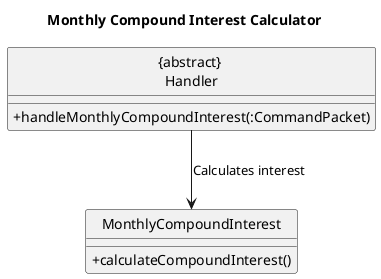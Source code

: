 @startuml
hide circle
title Monthly Compound Interest Calculator
skinparam classAttributeIconSize 0
class "{abstract} \nHandler" {
 +handleMonthlyCompoundInterest(:CommandPacket)
}

class MonthlyCompoundInterest {
 +calculateCompoundInterest()
}

"{abstract} \nHandler" --> MonthlyCompoundInterest : Calculates interest
@enduml